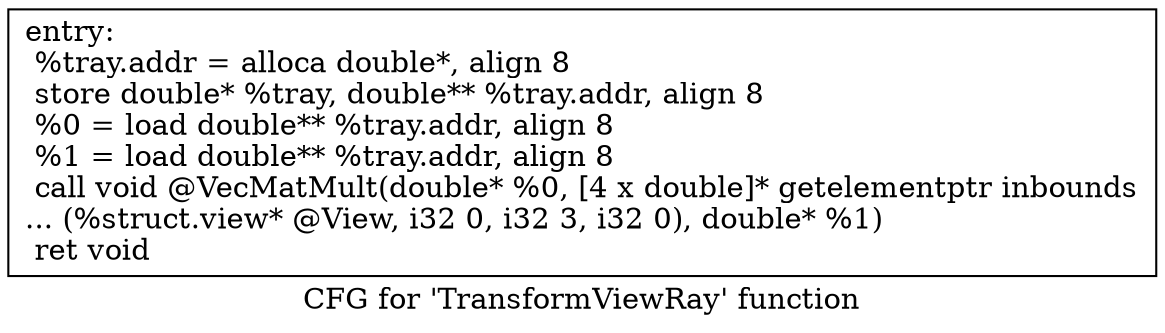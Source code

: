 digraph "CFG for 'TransformViewRay' function" {
	label="CFG for 'TransformViewRay' function";

	Node0x5f226d0 [shape=record,label="{entry:\l  %tray.addr = alloca double*, align 8\l  store double* %tray, double** %tray.addr, align 8\l  %0 = load double** %tray.addr, align 8\l  %1 = load double** %tray.addr, align 8\l  call void @VecMatMult(double* %0, [4 x double]* getelementptr inbounds\l... (%struct.view* @View, i32 0, i32 3, i32 0), double* %1)\l  ret void\l}"];
}
